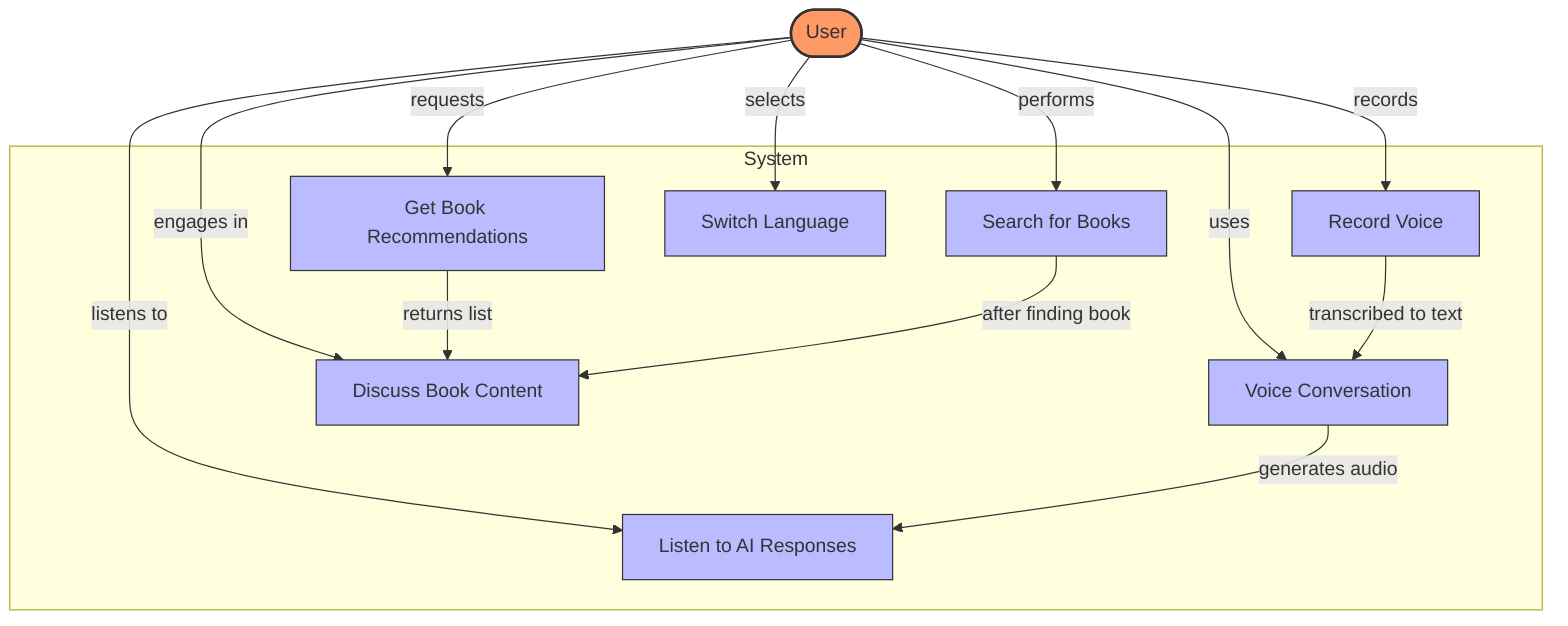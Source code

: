flowchart TD
    UserActor([User])

    subgraph "System"
        UC1[Voice Conversation]
        UC2[Get Book Recommendations]
        UC3[Search for Books]
        UC4[Discuss Book Content]
        UC5[Record Voice]
        UC6[Listen to AI Responses]
        UC7[Switch Language]
    end

    UserActor -->|uses| UC1
    UserActor -->|requests| UC2
    UserActor -->|performs| UC3
    UserActor -->|engages in| UC4
    UserActor -->|records| UC5
    UserActor -->|listens to| UC6
    UserActor -->|selects| UC7

    UC5 -->|transcribed to text| UC1
    UC2 -->|returns list| UC4
    UC3 -->|after finding book| UC4
    UC1 -->|generates audio| UC6

    style UserActor fill:#f96,stroke:#333,stroke-width:2px
    style UC1 fill:#bbf,stroke:#333,stroke-width:1px
    style UC2 fill:#bbf,stroke:#333,stroke-width:1px
    style UC3 fill:#bbf,stroke:#333,stroke-width:1px
    style UC4 fill:#bbf,stroke:#333,stroke-width:1px
    style UC5 fill:#bbf,stroke:#333,stroke-width:1px
    style UC6 fill:#bbf,stroke:#333,stroke-width:1px
    style UC7 fill:#bbf,stroke:#333,stroke-width:1px